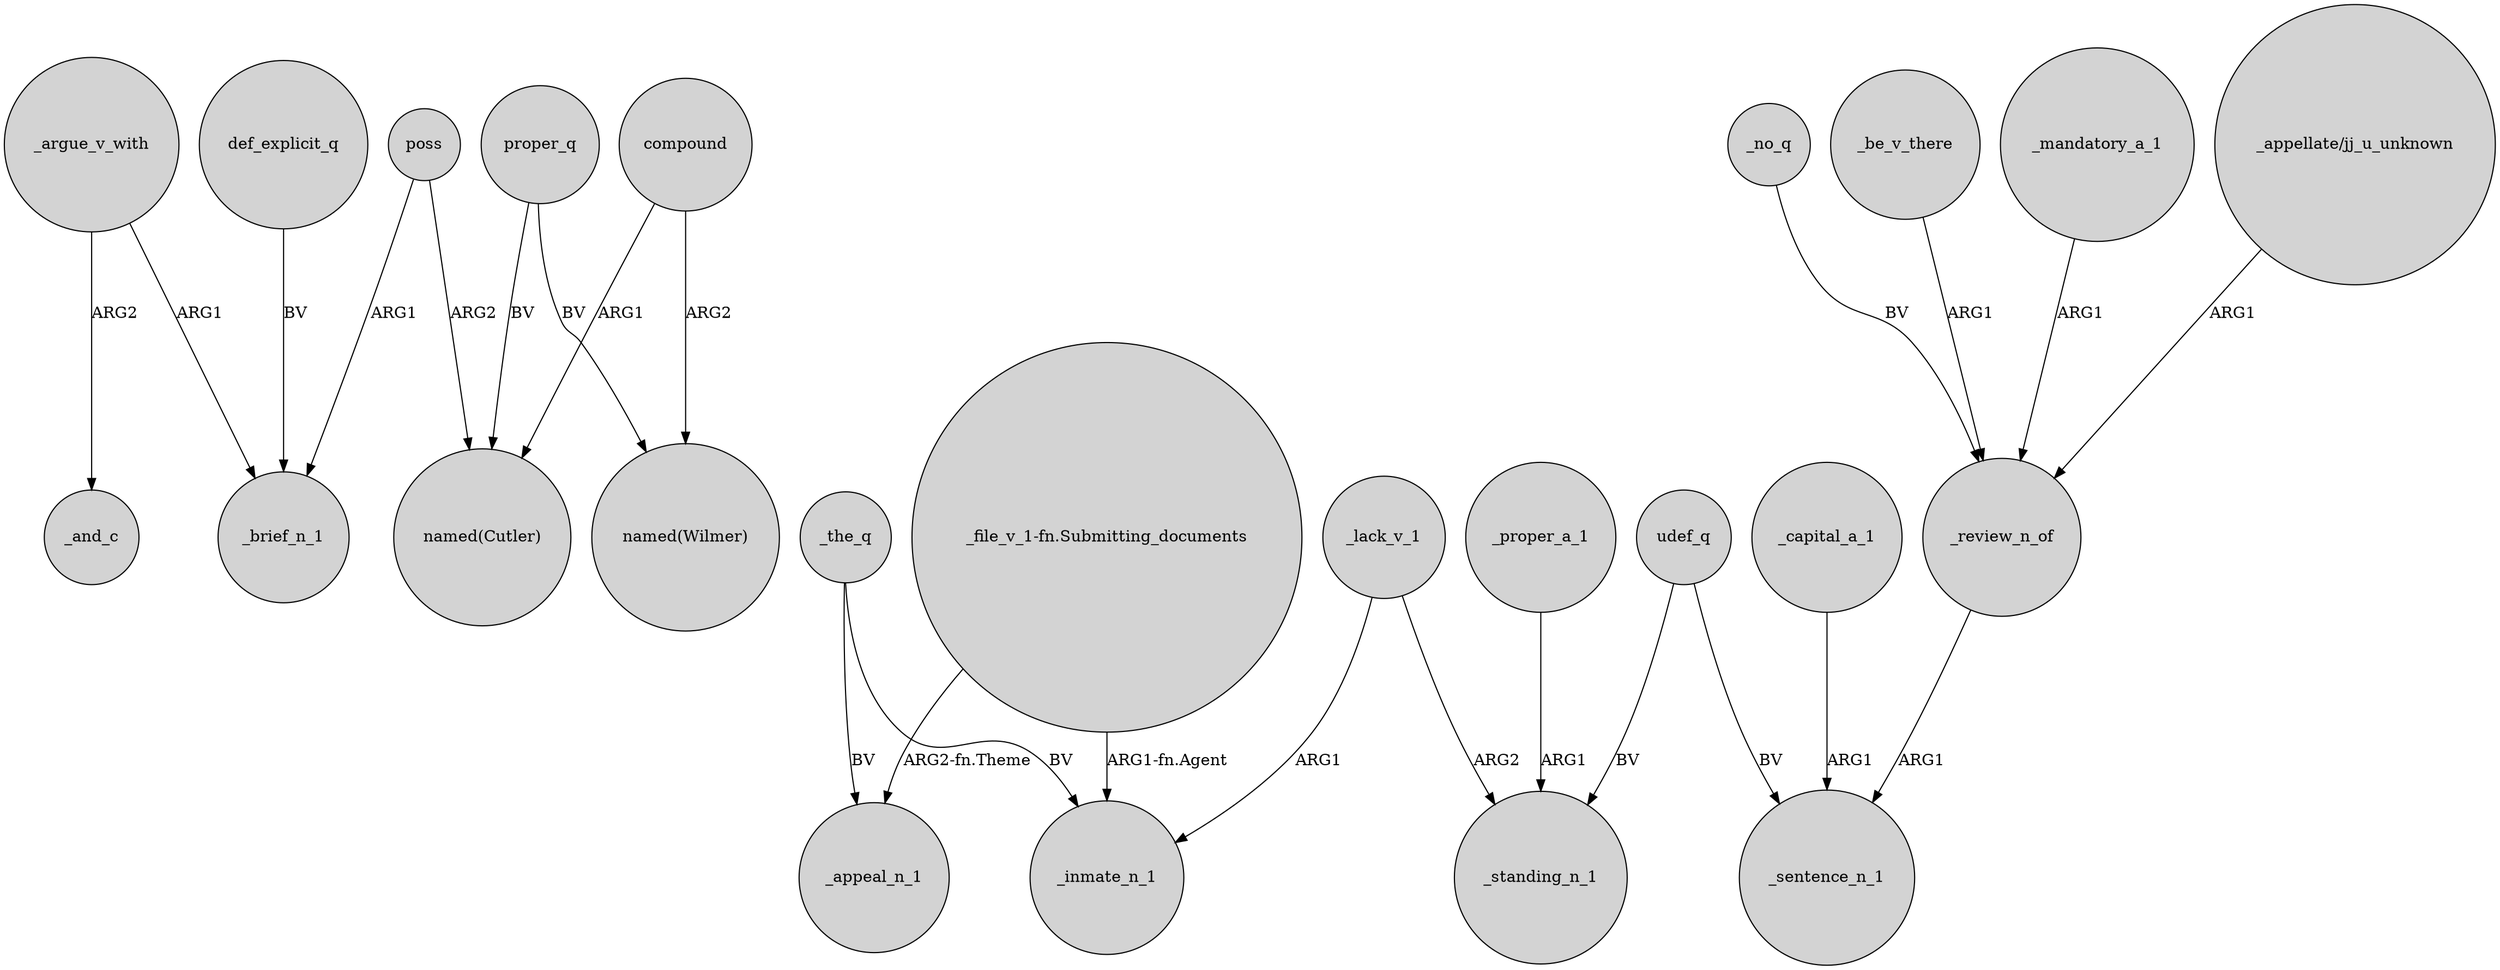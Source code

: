 digraph {
	node [shape=circle style=filled]
	poss -> _brief_n_1 [label=ARG1]
	_the_q -> _appeal_n_1 [label=BV]
	"_file_v_1-fn.Submitting_documents" -> _inmate_n_1 [label="ARG1-fn.Agent"]
	def_explicit_q -> _brief_n_1 [label=BV]
	udef_q -> _sentence_n_1 [label=BV]
	_no_q -> _review_n_of [label=BV]
	"_file_v_1-fn.Submitting_documents" -> _appeal_n_1 [label="ARG2-fn.Theme"]
	compound -> "named(Wilmer)" [label=ARG2]
	_review_n_of -> _sentence_n_1 [label=ARG1]
	udef_q -> _standing_n_1 [label=BV]
	_proper_a_1 -> _standing_n_1 [label=ARG1]
	_capital_a_1 -> _sentence_n_1 [label=ARG1]
	_lack_v_1 -> _inmate_n_1 [label=ARG1]
	_lack_v_1 -> _standing_n_1 [label=ARG2]
	_be_v_there -> _review_n_of [label=ARG1]
	compound -> "named(Cutler)" [label=ARG1]
	_mandatory_a_1 -> _review_n_of [label=ARG1]
	proper_q -> "named(Cutler)" [label=BV]
	_argue_v_with -> _and_c [label=ARG2]
	_the_q -> _inmate_n_1 [label=BV]
	"_appellate/jj_u_unknown" -> _review_n_of [label=ARG1]
	_argue_v_with -> _brief_n_1 [label=ARG1]
	poss -> "named(Cutler)" [label=ARG2]
	proper_q -> "named(Wilmer)" [label=BV]
}
